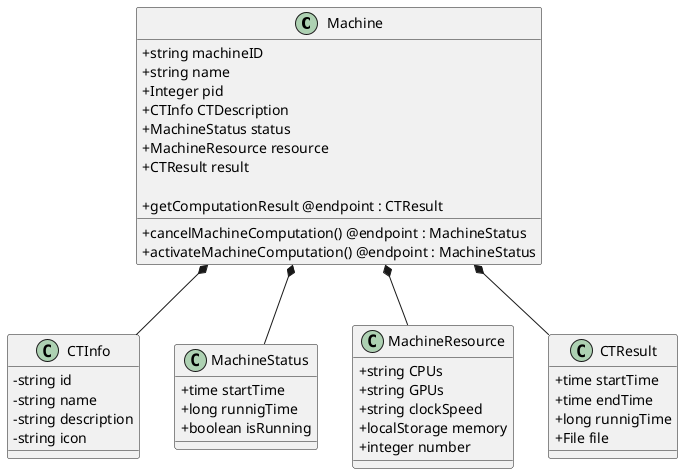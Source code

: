 @startuml
Machine *-- CTInfo
Machine *-- MachineStatus
Machine *-- MachineResource
Machine *-- CTResult

skinparam classAttributeIconSize 0


class CTInfo {
- string id
- string name
- string description
- string icon
}


class Machine {
+ string machineID
+ string name
+ Integer pid
+ CTInfo CTDescription
+ MachineStatus status
+ MachineResource resource
+ CTResult result

+ cancelMachineComputation() @endpoint : MachineStatus
+ activateMachineComputation() @endpoint : MachineStatus
+ getComputationResult @endpoint : CTResult
}

class MachineStatus {
+ time startTime
+ long runnigTime
+ boolean isRunning
}

class CTResult {
+ time startTime
+ time endTime
+ long runnigTime
+ File file 
}

class MachineResource {
+ string CPUs
+ string GPUs
+ string clockSpeed
+ localStorage memory
+ integer number
}

@enduml
